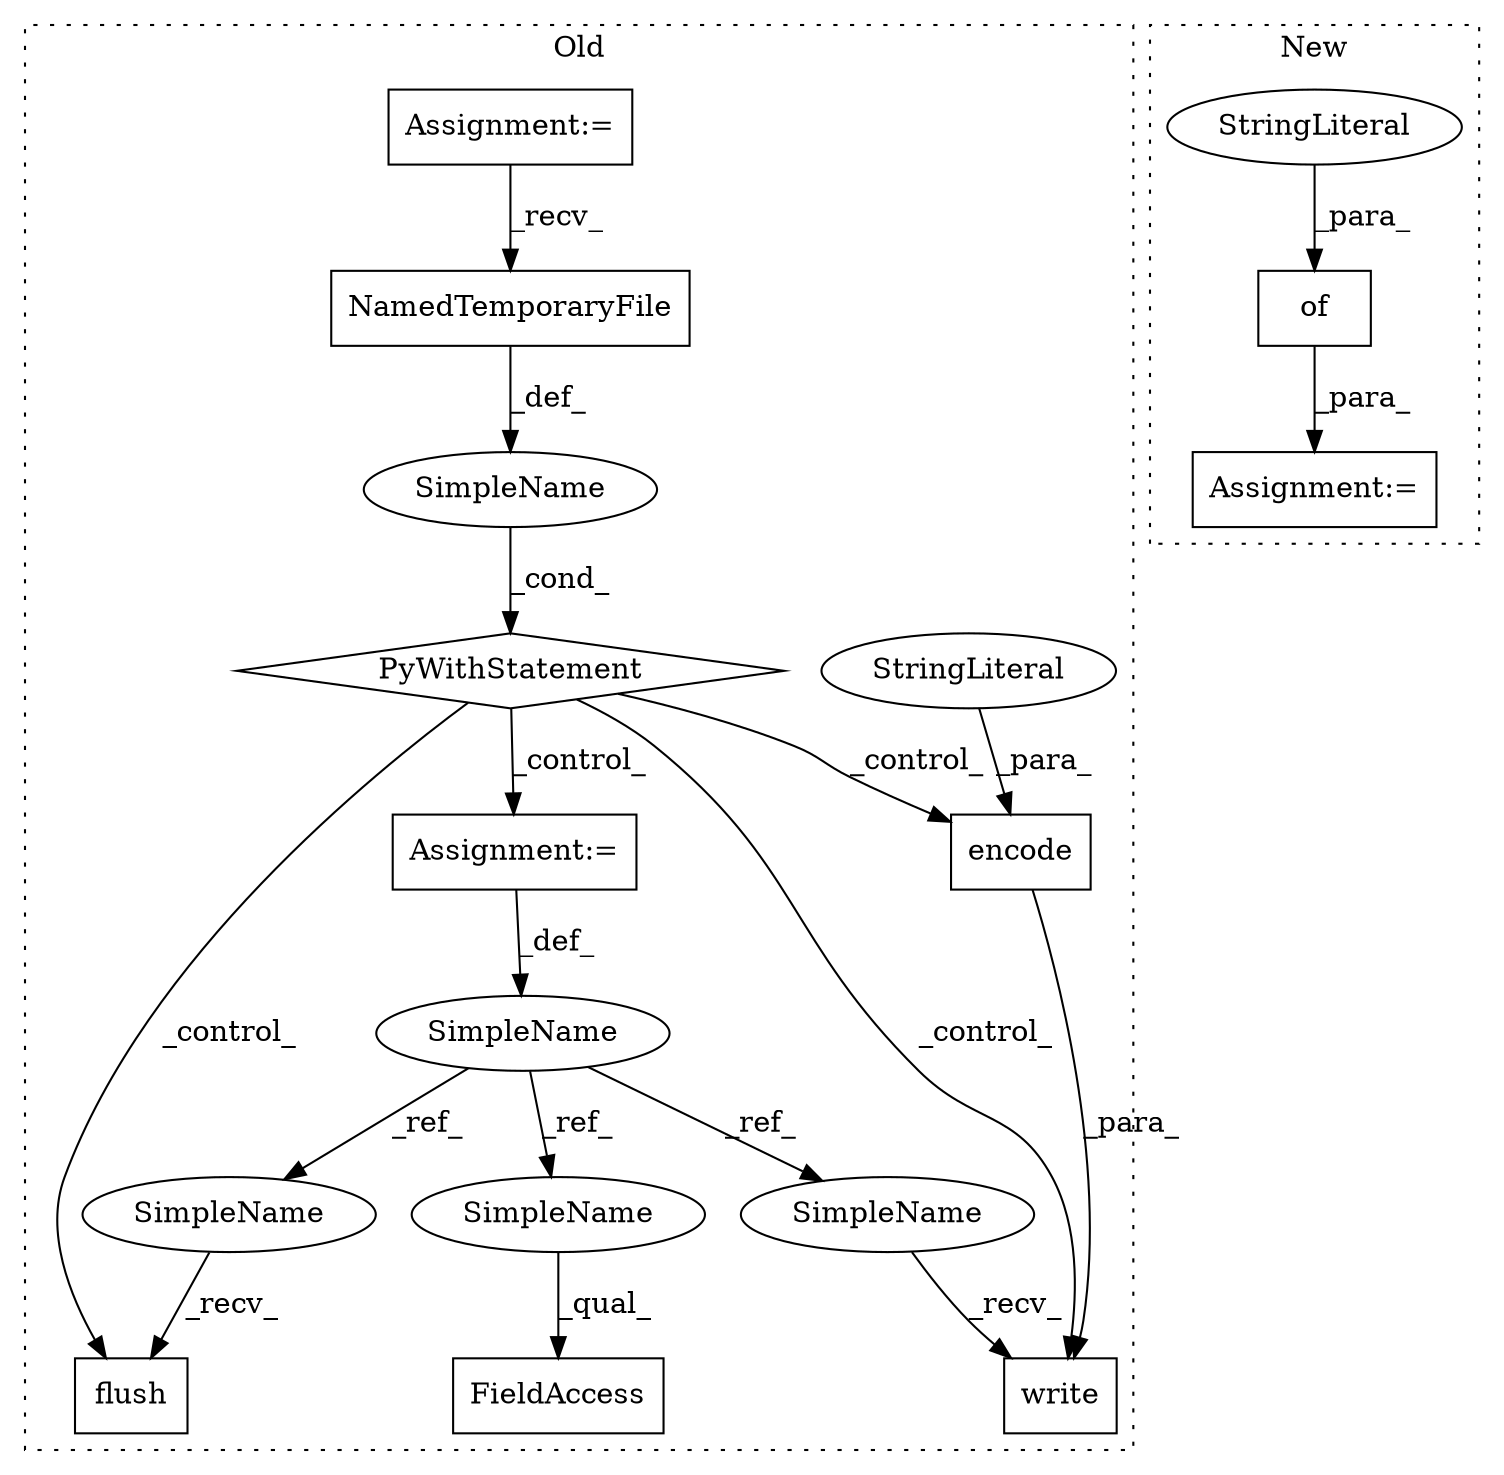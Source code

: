 digraph G {
subgraph cluster0 {
1 [label="encode" a="32" s="3561,3575" l="7,1" shape="box"];
3 [label="StringLiteral" a="45" s="3568" l="7" shape="ellipse"];
6 [label="SimpleName" a="42" s="" l="" shape="ellipse"];
7 [label="flush" a="32" s="3588" l="7" shape="box"];
8 [label="NamedTemporaryFile" a="32" s="3471" l="20" shape="box"];
9 [label="SimpleName" a="42" s="3532" l="2" shape="ellipse"];
10 [label="write" a="32" s="3545,3576" l="6,1" shape="box"];
11 [label="Assignment:=" a="7" s="3532" l="2" shape="box"];
12 [label="PyWithStatement" a="104" s="3452,3491" l="10,2" shape="diamond"];
13 [label="FieldAccess" a="22" s="3623" l="7" shape="box"];
14 [label="Assignment:=" a="7" s="3119" l="8" shape="box"];
15 [label="SimpleName" a="42" s="3585" l="2" shape="ellipse"];
16 [label="SimpleName" a="42" s="3542" l="2" shape="ellipse"];
17 [label="SimpleName" a="42" s="3623" l="2" shape="ellipse"];
label = "Old";
style="dotted";
}
subgraph cluster1 {
2 [label="of" a="32" s="2842,3045" l="3,1" shape="box"];
4 [label="Assignment:=" a="7" s="2837" l="1" shape="box"];
5 [label="StringLiteral" a="45" s="2871" l="6" shape="ellipse"];
label = "New";
style="dotted";
}
1 -> 10 [label="_para_"];
2 -> 4 [label="_para_"];
3 -> 1 [label="_para_"];
5 -> 2 [label="_para_"];
6 -> 12 [label="_cond_"];
8 -> 6 [label="_def_"];
9 -> 17 [label="_ref_"];
9 -> 15 [label="_ref_"];
9 -> 16 [label="_ref_"];
11 -> 9 [label="_def_"];
12 -> 11 [label="_control_"];
12 -> 1 [label="_control_"];
12 -> 7 [label="_control_"];
12 -> 10 [label="_control_"];
14 -> 8 [label="_recv_"];
15 -> 7 [label="_recv_"];
16 -> 10 [label="_recv_"];
17 -> 13 [label="_qual_"];
}